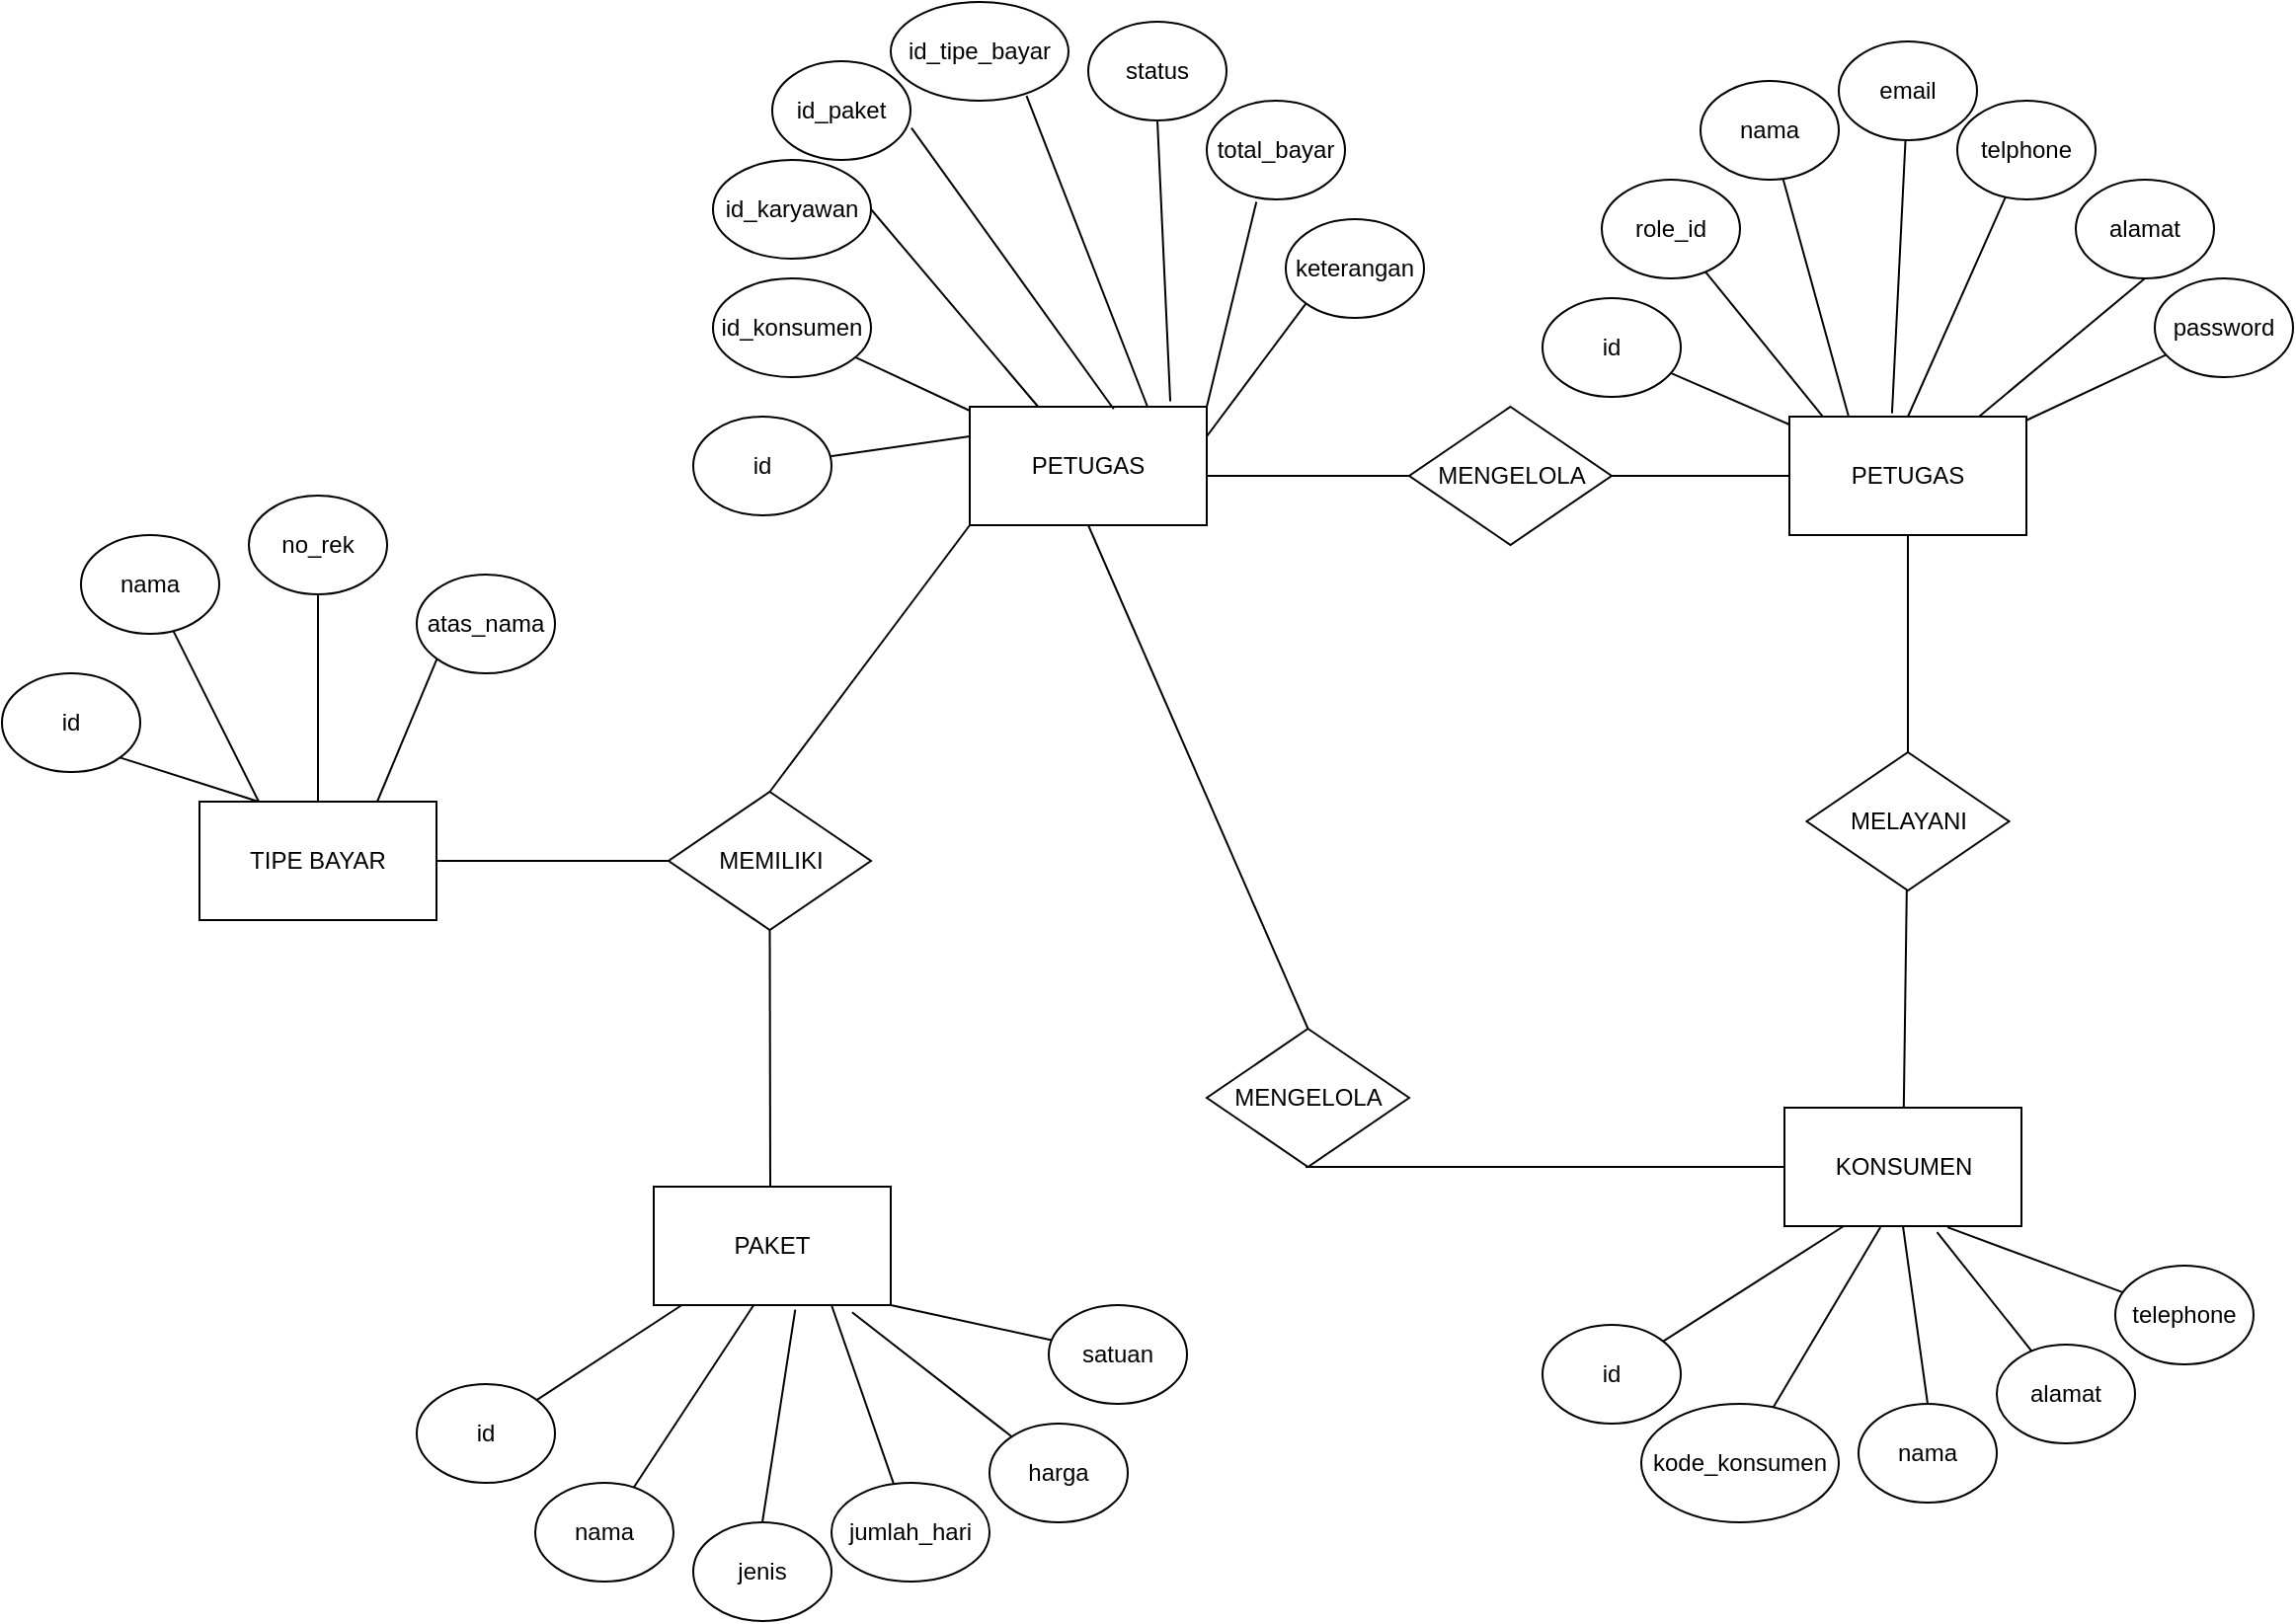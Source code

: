 <mxfile version="21.0.2" type="github">
  <diagram id="R2lEEEUBdFMjLlhIrx00" name="Page-1">
    <mxGraphModel dx="1617" dy="614" grid="1" gridSize="10" guides="1" tooltips="1" connect="1" arrows="1" fold="1" page="1" pageScale="1" pageWidth="850" pageHeight="1100" math="0" shadow="0" extFonts="Permanent Marker^https://fonts.googleapis.com/css?family=Permanent+Marker">
      <root>
        <mxCell id="0" />
        <mxCell id="1" parent="0" />
        <mxCell id="-IQZokLg9HPsCP2TqPp4-1" value="password" style="ellipse;whiteSpace=wrap;html=1;" vertex="1" parent="1">
          <mxGeometry x="750" y="200" width="70" height="50" as="geometry" />
        </mxCell>
        <mxCell id="-IQZokLg9HPsCP2TqPp4-2" value="alamat" style="ellipse;whiteSpace=wrap;html=1;" vertex="1" parent="1">
          <mxGeometry x="710" y="150" width="70" height="50" as="geometry" />
        </mxCell>
        <mxCell id="-IQZokLg9HPsCP2TqPp4-3" value="email" style="ellipse;whiteSpace=wrap;html=1;" vertex="1" parent="1">
          <mxGeometry x="590" y="80" width="70" height="50" as="geometry" />
        </mxCell>
        <mxCell id="-IQZokLg9HPsCP2TqPp4-4" value="nama" style="ellipse;whiteSpace=wrap;html=1;" vertex="1" parent="1">
          <mxGeometry x="520" y="100" width="70" height="50" as="geometry" />
        </mxCell>
        <mxCell id="-IQZokLg9HPsCP2TqPp4-5" value="role_id" style="ellipse;whiteSpace=wrap;html=1;" vertex="1" parent="1">
          <mxGeometry x="470" y="150" width="70" height="50" as="geometry" />
        </mxCell>
        <mxCell id="-IQZokLg9HPsCP2TqPp4-6" value="id" style="ellipse;whiteSpace=wrap;html=1;" vertex="1" parent="1">
          <mxGeometry x="440" y="210" width="70" height="50" as="geometry" />
        </mxCell>
        <mxCell id="-IQZokLg9HPsCP2TqPp4-7" value="PETUGAS" style="rounded=0;whiteSpace=wrap;html=1;" vertex="1" parent="1">
          <mxGeometry x="565" y="270" width="120" height="60" as="geometry" />
        </mxCell>
        <mxCell id="-IQZokLg9HPsCP2TqPp4-8" value="" style="endArrow=none;html=1;rounded=0;" edge="1" parent="1" source="-IQZokLg9HPsCP2TqPp4-7" target="-IQZokLg9HPsCP2TqPp4-1">
          <mxGeometry width="50" height="50" relative="1" as="geometry">
            <mxPoint x="630" y="270" as="sourcePoint" />
            <mxPoint x="740" y="190" as="targetPoint" />
          </mxGeometry>
        </mxCell>
        <mxCell id="-IQZokLg9HPsCP2TqPp4-9" value="" style="endArrow=none;html=1;rounded=0;entryX=0.5;entryY=1;entryDx=0;entryDy=0;" edge="1" parent="1" source="-IQZokLg9HPsCP2TqPp4-7" target="-IQZokLg9HPsCP2TqPp4-2">
          <mxGeometry width="50" height="50" relative="1" as="geometry">
            <mxPoint x="430" y="290" as="sourcePoint" />
            <mxPoint x="480" y="240" as="targetPoint" />
          </mxGeometry>
        </mxCell>
        <mxCell id="-IQZokLg9HPsCP2TqPp4-10" value="telphone" style="ellipse;whiteSpace=wrap;html=1;" vertex="1" parent="1">
          <mxGeometry x="650" y="110" width="70" height="50" as="geometry" />
        </mxCell>
        <mxCell id="-IQZokLg9HPsCP2TqPp4-11" value="" style="endArrow=none;html=1;rounded=0;exitX=0.5;exitY=0;exitDx=0;exitDy=0;" edge="1" parent="1" source="-IQZokLg9HPsCP2TqPp4-7" target="-IQZokLg9HPsCP2TqPp4-10">
          <mxGeometry width="50" height="50" relative="1" as="geometry">
            <mxPoint x="430" y="290" as="sourcePoint" />
            <mxPoint x="480" y="240" as="targetPoint" />
          </mxGeometry>
        </mxCell>
        <mxCell id="-IQZokLg9HPsCP2TqPp4-12" value="" style="endArrow=none;html=1;rounded=0;exitX=0.433;exitY=-0.028;exitDx=0;exitDy=0;exitPerimeter=0;" edge="1" parent="1" source="-IQZokLg9HPsCP2TqPp4-7" target="-IQZokLg9HPsCP2TqPp4-3">
          <mxGeometry width="50" height="50" relative="1" as="geometry">
            <mxPoint x="430" y="290" as="sourcePoint" />
            <mxPoint x="480" y="240" as="targetPoint" />
          </mxGeometry>
        </mxCell>
        <mxCell id="-IQZokLg9HPsCP2TqPp4-14" value="" style="endArrow=none;html=1;rounded=0;entryX=0.25;entryY=0;entryDx=0;entryDy=0;" edge="1" parent="1" source="-IQZokLg9HPsCP2TqPp4-4" target="-IQZokLg9HPsCP2TqPp4-7">
          <mxGeometry width="50" height="50" relative="1" as="geometry">
            <mxPoint x="570" y="140" as="sourcePoint" />
            <mxPoint x="480" y="240" as="targetPoint" />
          </mxGeometry>
        </mxCell>
        <mxCell id="-IQZokLg9HPsCP2TqPp4-16" value="" style="endArrow=none;html=1;rounded=0;exitX=0.139;exitY=-0.006;exitDx=0;exitDy=0;exitPerimeter=0;" edge="1" parent="1" source="-IQZokLg9HPsCP2TqPp4-7" target="-IQZokLg9HPsCP2TqPp4-5">
          <mxGeometry width="50" height="50" relative="1" as="geometry">
            <mxPoint x="430" y="290" as="sourcePoint" />
            <mxPoint x="480" y="240" as="targetPoint" />
          </mxGeometry>
        </mxCell>
        <mxCell id="-IQZokLg9HPsCP2TqPp4-17" value="" style="endArrow=none;html=1;rounded=0;" edge="1" parent="1" source="-IQZokLg9HPsCP2TqPp4-7" target="-IQZokLg9HPsCP2TqPp4-6">
          <mxGeometry width="50" height="50" relative="1" as="geometry">
            <mxPoint x="430" y="290" as="sourcePoint" />
            <mxPoint x="510" y="250" as="targetPoint" />
          </mxGeometry>
        </mxCell>
        <mxCell id="-IQZokLg9HPsCP2TqPp4-18" value="" style="endArrow=none;html=1;rounded=0;" edge="1" parent="1" target="-IQZokLg9HPsCP2TqPp4-7">
          <mxGeometry width="50" height="50" relative="1" as="geometry">
            <mxPoint x="625" y="440" as="sourcePoint" />
            <mxPoint x="480" y="250" as="targetPoint" />
          </mxGeometry>
        </mxCell>
        <mxCell id="-IQZokLg9HPsCP2TqPp4-19" value="MELAYANI" style="rhombus;whiteSpace=wrap;html=1;" vertex="1" parent="1">
          <mxGeometry x="573.75" y="440" width="102.5" height="70" as="geometry" />
        </mxCell>
        <mxCell id="-IQZokLg9HPsCP2TqPp4-20" value="" style="endArrow=none;html=1;rounded=0;" edge="1" parent="1" source="-IQZokLg9HPsCP2TqPp4-21">
          <mxGeometry width="50" height="50" relative="1" as="geometry">
            <mxPoint x="624.41" y="620" as="sourcePoint" />
            <mxPoint x="624.41" y="510" as="targetPoint" />
          </mxGeometry>
        </mxCell>
        <mxCell id="-IQZokLg9HPsCP2TqPp4-21" value="KONSUMEN" style="rounded=0;whiteSpace=wrap;html=1;" vertex="1" parent="1">
          <mxGeometry x="562.5" y="620" width="120" height="60" as="geometry" />
        </mxCell>
        <mxCell id="-IQZokLg9HPsCP2TqPp4-22" value="id" style="ellipse;whiteSpace=wrap;html=1;" vertex="1" parent="1">
          <mxGeometry x="440" y="730" width="70" height="50" as="geometry" />
        </mxCell>
        <mxCell id="-IQZokLg9HPsCP2TqPp4-23" value="kode_konsumen" style="ellipse;whiteSpace=wrap;html=1;" vertex="1" parent="1">
          <mxGeometry x="490" y="770" width="100" height="60" as="geometry" />
        </mxCell>
        <mxCell id="-IQZokLg9HPsCP2TqPp4-24" value="nama" style="ellipse;whiteSpace=wrap;html=1;" vertex="1" parent="1">
          <mxGeometry x="600" y="770" width="70" height="50" as="geometry" />
        </mxCell>
        <mxCell id="-IQZokLg9HPsCP2TqPp4-25" value="alamat" style="ellipse;whiteSpace=wrap;html=1;" vertex="1" parent="1">
          <mxGeometry x="670" y="740" width="70" height="50" as="geometry" />
        </mxCell>
        <mxCell id="-IQZokLg9HPsCP2TqPp4-26" value="telephone" style="ellipse;whiteSpace=wrap;html=1;" vertex="1" parent="1">
          <mxGeometry x="730" y="700" width="70" height="50" as="geometry" />
        </mxCell>
        <mxCell id="-IQZokLg9HPsCP2TqPp4-27" value="" style="endArrow=none;html=1;rounded=0;entryX=0.25;entryY=1;entryDx=0;entryDy=0;" edge="1" parent="1" source="-IQZokLg9HPsCP2TqPp4-22" target="-IQZokLg9HPsCP2TqPp4-21">
          <mxGeometry width="50" height="50" relative="1" as="geometry">
            <mxPoint x="430" y="630" as="sourcePoint" />
            <mxPoint x="480" y="580" as="targetPoint" />
          </mxGeometry>
        </mxCell>
        <mxCell id="-IQZokLg9HPsCP2TqPp4-28" value="" style="endArrow=none;html=1;rounded=0;entryX=0.405;entryY=1.009;entryDx=0;entryDy=0;entryPerimeter=0;" edge="1" parent="1" source="-IQZokLg9HPsCP2TqPp4-23" target="-IQZokLg9HPsCP2TqPp4-21">
          <mxGeometry width="50" height="50" relative="1" as="geometry">
            <mxPoint x="430" y="630" as="sourcePoint" />
            <mxPoint x="480" y="580" as="targetPoint" />
          </mxGeometry>
        </mxCell>
        <mxCell id="-IQZokLg9HPsCP2TqPp4-30" value="" style="endArrow=none;html=1;rounded=0;entryX=0.5;entryY=0;entryDx=0;entryDy=0;exitX=0.5;exitY=1;exitDx=0;exitDy=0;" edge="1" parent="1" source="-IQZokLg9HPsCP2TqPp4-21" target="-IQZokLg9HPsCP2TqPp4-24">
          <mxGeometry width="50" height="50" relative="1" as="geometry">
            <mxPoint x="430" y="630" as="sourcePoint" />
            <mxPoint x="480" y="580" as="targetPoint" />
          </mxGeometry>
        </mxCell>
        <mxCell id="-IQZokLg9HPsCP2TqPp4-31" value="" style="endArrow=none;html=1;rounded=0;exitX=0.644;exitY=1.052;exitDx=0;exitDy=0;exitPerimeter=0;" edge="1" parent="1" source="-IQZokLg9HPsCP2TqPp4-21" target="-IQZokLg9HPsCP2TqPp4-25">
          <mxGeometry width="50" height="50" relative="1" as="geometry">
            <mxPoint x="430" y="630" as="sourcePoint" />
            <mxPoint x="480" y="580" as="targetPoint" />
          </mxGeometry>
        </mxCell>
        <mxCell id="-IQZokLg9HPsCP2TqPp4-32" value="" style="endArrow=none;html=1;rounded=0;exitX=0.688;exitY=1.009;exitDx=0;exitDy=0;exitPerimeter=0;" edge="1" parent="1" source="-IQZokLg9HPsCP2TqPp4-21" target="-IQZokLg9HPsCP2TqPp4-26">
          <mxGeometry width="50" height="50" relative="1" as="geometry">
            <mxPoint x="430" y="630" as="sourcePoint" />
            <mxPoint x="480" y="580" as="targetPoint" />
          </mxGeometry>
        </mxCell>
        <mxCell id="-IQZokLg9HPsCP2TqPp4-36" value="" style="endArrow=none;html=1;rounded=0;entryX=0;entryY=0.5;entryDx=0;entryDy=0;" edge="1" parent="1" target="-IQZokLg9HPsCP2TqPp4-21">
          <mxGeometry width="50" height="50" relative="1" as="geometry">
            <mxPoint x="320" y="650" as="sourcePoint" />
            <mxPoint x="480" y="580" as="targetPoint" />
          </mxGeometry>
        </mxCell>
        <mxCell id="-IQZokLg9HPsCP2TqPp4-37" value="MENGELOLA" style="rhombus;whiteSpace=wrap;html=1;" vertex="1" parent="1">
          <mxGeometry x="270" y="580" width="102.5" height="70" as="geometry" />
        </mxCell>
        <mxCell id="-IQZokLg9HPsCP2TqPp4-38" value="" style="endArrow=none;html=1;rounded=0;entryX=0;entryY=0.5;entryDx=0;entryDy=0;" edge="1" parent="1" target="-IQZokLg9HPsCP2TqPp4-7">
          <mxGeometry width="50" height="50" relative="1" as="geometry">
            <mxPoint x="470" y="300" as="sourcePoint" />
            <mxPoint x="480" y="410" as="targetPoint" />
          </mxGeometry>
        </mxCell>
        <mxCell id="-IQZokLg9HPsCP2TqPp4-39" value="MENGELOLA" style="rhombus;whiteSpace=wrap;html=1;" vertex="1" parent="1">
          <mxGeometry x="372.5" y="265" width="102.5" height="70" as="geometry" />
        </mxCell>
        <mxCell id="-IQZokLg9HPsCP2TqPp4-40" value="" style="endArrow=none;html=1;rounded=0;exitX=0.5;exitY=0;exitDx=0;exitDy=0;entryX=0.5;entryY=1;entryDx=0;entryDy=0;" edge="1" parent="1" source="-IQZokLg9HPsCP2TqPp4-37" target="-IQZokLg9HPsCP2TqPp4-41">
          <mxGeometry width="50" height="50" relative="1" as="geometry">
            <mxPoint x="430" y="460" as="sourcePoint" />
            <mxPoint x="220" y="330" as="targetPoint" />
          </mxGeometry>
        </mxCell>
        <mxCell id="-IQZokLg9HPsCP2TqPp4-41" value="PETUGAS" style="rounded=0;whiteSpace=wrap;html=1;" vertex="1" parent="1">
          <mxGeometry x="150" y="265" width="120" height="60" as="geometry" />
        </mxCell>
        <mxCell id="-IQZokLg9HPsCP2TqPp4-42" value="" style="endArrow=none;html=1;rounded=0;exitX=0;exitY=0.5;exitDx=0;exitDy=0;" edge="1" parent="1" source="-IQZokLg9HPsCP2TqPp4-39">
          <mxGeometry width="50" height="50" relative="1" as="geometry">
            <mxPoint x="430" y="460" as="sourcePoint" />
            <mxPoint x="270" y="300" as="targetPoint" />
          </mxGeometry>
        </mxCell>
        <mxCell id="-IQZokLg9HPsCP2TqPp4-43" value="keterangan" style="ellipse;whiteSpace=wrap;html=1;" vertex="1" parent="1">
          <mxGeometry x="310" y="170" width="70" height="50" as="geometry" />
        </mxCell>
        <mxCell id="-IQZokLg9HPsCP2TqPp4-44" value="" style="endArrow=none;html=1;rounded=0;entryX=0;entryY=1;entryDx=0;entryDy=0;exitX=1;exitY=0.25;exitDx=0;exitDy=0;" edge="1" parent="1" source="-IQZokLg9HPsCP2TqPp4-41" target="-IQZokLg9HPsCP2TqPp4-43">
          <mxGeometry width="50" height="50" relative="1" as="geometry">
            <mxPoint x="430" y="460" as="sourcePoint" />
            <mxPoint x="480" y="410" as="targetPoint" />
          </mxGeometry>
        </mxCell>
        <mxCell id="-IQZokLg9HPsCP2TqPp4-45" value="total_bayar" style="ellipse;whiteSpace=wrap;html=1;" vertex="1" parent="1">
          <mxGeometry x="270" y="110" width="70" height="50" as="geometry" />
        </mxCell>
        <mxCell id="-IQZokLg9HPsCP2TqPp4-46" value="" style="endArrow=none;html=1;rounded=0;entryX=0.359;entryY=1.024;entryDx=0;entryDy=0;entryPerimeter=0;exitX=1;exitY=0;exitDx=0;exitDy=0;" edge="1" parent="1" source="-IQZokLg9HPsCP2TqPp4-41" target="-IQZokLg9HPsCP2TqPp4-45">
          <mxGeometry width="50" height="50" relative="1" as="geometry">
            <mxPoint x="430" y="460" as="sourcePoint" />
            <mxPoint x="480" y="410" as="targetPoint" />
          </mxGeometry>
        </mxCell>
        <mxCell id="-IQZokLg9HPsCP2TqPp4-48" value="status" style="ellipse;whiteSpace=wrap;html=1;" vertex="1" parent="1">
          <mxGeometry x="210" y="70" width="70" height="50" as="geometry" />
        </mxCell>
        <mxCell id="-IQZokLg9HPsCP2TqPp4-49" value="" style="endArrow=none;html=1;rounded=0;entryX=0.5;entryY=1;entryDx=0;entryDy=0;exitX=0.846;exitY=-0.046;exitDx=0;exitDy=0;exitPerimeter=0;" edge="1" parent="1" source="-IQZokLg9HPsCP2TqPp4-41" target="-IQZokLg9HPsCP2TqPp4-48">
          <mxGeometry width="50" height="50" relative="1" as="geometry">
            <mxPoint x="250" y="260" as="sourcePoint" />
            <mxPoint x="480" y="270" as="targetPoint" />
          </mxGeometry>
        </mxCell>
        <mxCell id="-IQZokLg9HPsCP2TqPp4-50" value="id_tipe_bayar" style="ellipse;whiteSpace=wrap;html=1;" vertex="1" parent="1">
          <mxGeometry x="110" y="60" width="90" height="50" as="geometry" />
        </mxCell>
        <mxCell id="-IQZokLg9HPsCP2TqPp4-51" value="" style="endArrow=none;html=1;rounded=0;entryX=0.764;entryY=0.952;entryDx=0;entryDy=0;entryPerimeter=0;exitX=0.75;exitY=0;exitDx=0;exitDy=0;" edge="1" parent="1" source="-IQZokLg9HPsCP2TqPp4-41" target="-IQZokLg9HPsCP2TqPp4-50">
          <mxGeometry width="50" height="50" relative="1" as="geometry">
            <mxPoint x="430" y="320" as="sourcePoint" />
            <mxPoint x="480" y="270" as="targetPoint" />
          </mxGeometry>
        </mxCell>
        <mxCell id="-IQZokLg9HPsCP2TqPp4-53" value="id_paket" style="ellipse;whiteSpace=wrap;html=1;" vertex="1" parent="1">
          <mxGeometry x="50" y="90" width="70" height="50" as="geometry" />
        </mxCell>
        <mxCell id="-IQZokLg9HPsCP2TqPp4-54" value="" style="endArrow=none;html=1;rounded=0;entryX=1.007;entryY=0.676;entryDx=0;entryDy=0;entryPerimeter=0;exitX=0.607;exitY=0.019;exitDx=0;exitDy=0;exitPerimeter=0;" edge="1" parent="1" source="-IQZokLg9HPsCP2TqPp4-41" target="-IQZokLg9HPsCP2TqPp4-53">
          <mxGeometry width="50" height="50" relative="1" as="geometry">
            <mxPoint x="220" y="260" as="sourcePoint" />
            <mxPoint x="220" y="270" as="targetPoint" />
          </mxGeometry>
        </mxCell>
        <mxCell id="-IQZokLg9HPsCP2TqPp4-55" value="id_karyawan" style="ellipse;whiteSpace=wrap;html=1;" vertex="1" parent="1">
          <mxGeometry x="20" y="140" width="80" height="50" as="geometry" />
        </mxCell>
        <mxCell id="-IQZokLg9HPsCP2TqPp4-56" value="" style="endArrow=none;html=1;rounded=0;entryX=1;entryY=0.5;entryDx=0;entryDy=0;" edge="1" parent="1" source="-IQZokLg9HPsCP2TqPp4-41" target="-IQZokLg9HPsCP2TqPp4-55">
          <mxGeometry width="50" height="50" relative="1" as="geometry">
            <mxPoint x="170" y="320" as="sourcePoint" />
            <mxPoint x="220" y="270" as="targetPoint" />
          </mxGeometry>
        </mxCell>
        <mxCell id="-IQZokLg9HPsCP2TqPp4-57" value="id_konsumen" style="ellipse;whiteSpace=wrap;html=1;" vertex="1" parent="1">
          <mxGeometry x="20" y="200" width="80" height="50" as="geometry" />
        </mxCell>
        <mxCell id="-IQZokLg9HPsCP2TqPp4-58" value="" style="endArrow=none;html=1;rounded=0;" edge="1" parent="1" source="-IQZokLg9HPsCP2TqPp4-41" target="-IQZokLg9HPsCP2TqPp4-57">
          <mxGeometry width="50" height="50" relative="1" as="geometry">
            <mxPoint x="170" y="320" as="sourcePoint" />
            <mxPoint x="220" y="270" as="targetPoint" />
          </mxGeometry>
        </mxCell>
        <mxCell id="-IQZokLg9HPsCP2TqPp4-60" value="id" style="ellipse;whiteSpace=wrap;html=1;" vertex="1" parent="1">
          <mxGeometry x="10" y="270" width="70" height="50" as="geometry" />
        </mxCell>
        <mxCell id="-IQZokLg9HPsCP2TqPp4-61" value="" style="endArrow=none;html=1;rounded=0;exitX=0;exitY=0.25;exitDx=0;exitDy=0;" edge="1" parent="1" source="-IQZokLg9HPsCP2TqPp4-41" target="-IQZokLg9HPsCP2TqPp4-60">
          <mxGeometry width="50" height="50" relative="1" as="geometry">
            <mxPoint x="170" y="320" as="sourcePoint" />
            <mxPoint x="220" y="270" as="targetPoint" />
          </mxGeometry>
        </mxCell>
        <mxCell id="-IQZokLg9HPsCP2TqPp4-62" value="MEMILIKI" style="rhombus;whiteSpace=wrap;html=1;" vertex="1" parent="1">
          <mxGeometry x="-2.5" y="460" width="102.5" height="70" as="geometry" />
        </mxCell>
        <mxCell id="-IQZokLg9HPsCP2TqPp4-63" value="" style="endArrow=none;html=1;rounded=0;entryX=0;entryY=1;entryDx=0;entryDy=0;exitX=0.5;exitY=0;exitDx=0;exitDy=0;" edge="1" parent="1" source="-IQZokLg9HPsCP2TqPp4-62" target="-IQZokLg9HPsCP2TqPp4-41">
          <mxGeometry width="50" height="50" relative="1" as="geometry">
            <mxPoint x="170" y="500" as="sourcePoint" />
            <mxPoint x="220" y="450" as="targetPoint" />
          </mxGeometry>
        </mxCell>
        <mxCell id="-IQZokLg9HPsCP2TqPp4-64" value="" style="endArrow=none;html=1;rounded=0;exitX=0;exitY=0.5;exitDx=0;exitDy=0;" edge="1" parent="1" source="-IQZokLg9HPsCP2TqPp4-62">
          <mxGeometry width="50" height="50" relative="1" as="geometry">
            <mxPoint x="170" y="500" as="sourcePoint" />
            <mxPoint x="-120" y="495" as="targetPoint" />
          </mxGeometry>
        </mxCell>
        <mxCell id="-IQZokLg9HPsCP2TqPp4-65" value="TIPE BAYAR" style="rounded=0;whiteSpace=wrap;html=1;" vertex="1" parent="1">
          <mxGeometry x="-240" y="465" width="120" height="60" as="geometry" />
        </mxCell>
        <mxCell id="-IQZokLg9HPsCP2TqPp4-66" value="" style="endArrow=none;html=1;rounded=0;entryX=0.5;entryY=1;entryDx=0;entryDy=0;" edge="1" parent="1" target="-IQZokLg9HPsCP2TqPp4-62">
          <mxGeometry width="50" height="50" relative="1" as="geometry">
            <mxPoint x="49" y="660" as="sourcePoint" />
            <mxPoint x="-230" y="450" as="targetPoint" />
          </mxGeometry>
        </mxCell>
        <mxCell id="-IQZokLg9HPsCP2TqPp4-67" value="PAKET" style="rounded=0;whiteSpace=wrap;html=1;" vertex="1" parent="1">
          <mxGeometry x="-10" y="660" width="120" height="60" as="geometry" />
        </mxCell>
        <mxCell id="-IQZokLg9HPsCP2TqPp4-68" value="id" style="ellipse;whiteSpace=wrap;html=1;" vertex="1" parent="1">
          <mxGeometry x="-340" y="400" width="70" height="50" as="geometry" />
        </mxCell>
        <mxCell id="-IQZokLg9HPsCP2TqPp4-69" value="nama" style="ellipse;whiteSpace=wrap;html=1;" vertex="1" parent="1">
          <mxGeometry x="-300" y="330" width="70" height="50" as="geometry" />
        </mxCell>
        <mxCell id="-IQZokLg9HPsCP2TqPp4-70" value="no_rek" style="ellipse;whiteSpace=wrap;html=1;" vertex="1" parent="1">
          <mxGeometry x="-215" y="310" width="70" height="50" as="geometry" />
        </mxCell>
        <mxCell id="-IQZokLg9HPsCP2TqPp4-71" value="atas_nama" style="ellipse;whiteSpace=wrap;html=1;" vertex="1" parent="1">
          <mxGeometry x="-130" y="350" width="70" height="50" as="geometry" />
        </mxCell>
        <mxCell id="-IQZokLg9HPsCP2TqPp4-73" value="" style="endArrow=none;html=1;rounded=0;entryX=1;entryY=1;entryDx=0;entryDy=0;exitX=0.25;exitY=0;exitDx=0;exitDy=0;" edge="1" parent="1" source="-IQZokLg9HPsCP2TqPp4-65" target="-IQZokLg9HPsCP2TqPp4-68">
          <mxGeometry width="50" height="50" relative="1" as="geometry">
            <mxPoint x="-280" y="500" as="sourcePoint" />
            <mxPoint x="-230" y="450" as="targetPoint" />
          </mxGeometry>
        </mxCell>
        <mxCell id="-IQZokLg9HPsCP2TqPp4-75" value="" style="endArrow=none;html=1;rounded=0;exitX=0.25;exitY=0;exitDx=0;exitDy=0;" edge="1" parent="1" source="-IQZokLg9HPsCP2TqPp4-65" target="-IQZokLg9HPsCP2TqPp4-69">
          <mxGeometry width="50" height="50" relative="1" as="geometry">
            <mxPoint x="-280" y="500" as="sourcePoint" />
            <mxPoint x="-230" y="450" as="targetPoint" />
          </mxGeometry>
        </mxCell>
        <mxCell id="-IQZokLg9HPsCP2TqPp4-76" value="" style="endArrow=none;html=1;rounded=0;" edge="1" parent="1" source="-IQZokLg9HPsCP2TqPp4-65" target="-IQZokLg9HPsCP2TqPp4-70">
          <mxGeometry width="50" height="50" relative="1" as="geometry">
            <mxPoint x="-280" y="500" as="sourcePoint" />
            <mxPoint x="-230" y="450" as="targetPoint" />
          </mxGeometry>
        </mxCell>
        <mxCell id="-IQZokLg9HPsCP2TqPp4-77" value="" style="endArrow=none;html=1;rounded=0;entryX=0;entryY=1;entryDx=0;entryDy=0;exitX=0.75;exitY=0;exitDx=0;exitDy=0;" edge="1" parent="1" source="-IQZokLg9HPsCP2TqPp4-65" target="-IQZokLg9HPsCP2TqPp4-71">
          <mxGeometry width="50" height="50" relative="1" as="geometry">
            <mxPoint x="-280" y="500" as="sourcePoint" />
            <mxPoint x="-230" y="450" as="targetPoint" />
          </mxGeometry>
        </mxCell>
        <mxCell id="-IQZokLg9HPsCP2TqPp4-78" value="id" style="ellipse;whiteSpace=wrap;html=1;" vertex="1" parent="1">
          <mxGeometry x="-130" y="760" width="70" height="50" as="geometry" />
        </mxCell>
        <mxCell id="-IQZokLg9HPsCP2TqPp4-79" value="nama" style="ellipse;whiteSpace=wrap;html=1;" vertex="1" parent="1">
          <mxGeometry x="-70" y="810" width="70" height="50" as="geometry" />
        </mxCell>
        <mxCell id="-IQZokLg9HPsCP2TqPp4-80" value="jenis" style="ellipse;whiteSpace=wrap;html=1;" vertex="1" parent="1">
          <mxGeometry x="10" y="830" width="70" height="50" as="geometry" />
        </mxCell>
        <mxCell id="-IQZokLg9HPsCP2TqPp4-83" value="jumlah_hari" style="ellipse;whiteSpace=wrap;html=1;" vertex="1" parent="1">
          <mxGeometry x="80" y="810" width="80" height="50" as="geometry" />
        </mxCell>
        <mxCell id="-IQZokLg9HPsCP2TqPp4-85" value="harga" style="ellipse;whiteSpace=wrap;html=1;" vertex="1" parent="1">
          <mxGeometry x="160" y="780" width="70" height="50" as="geometry" />
        </mxCell>
        <mxCell id="-IQZokLg9HPsCP2TqPp4-86" value="satuan" style="ellipse;whiteSpace=wrap;html=1;" vertex="1" parent="1">
          <mxGeometry x="190" y="720" width="70" height="50" as="geometry" />
        </mxCell>
        <mxCell id="-IQZokLg9HPsCP2TqPp4-88" value="" style="endArrow=none;html=1;rounded=0;" edge="1" parent="1" source="-IQZokLg9HPsCP2TqPp4-78" target="-IQZokLg9HPsCP2TqPp4-67">
          <mxGeometry width="50" height="50" relative="1" as="geometry">
            <mxPoint x="-90" y="750" as="sourcePoint" />
            <mxPoint x="-40" y="700" as="targetPoint" />
          </mxGeometry>
        </mxCell>
        <mxCell id="-IQZokLg9HPsCP2TqPp4-89" value="" style="endArrow=none;html=1;rounded=0;entryX=0.423;entryY=0.996;entryDx=0;entryDy=0;entryPerimeter=0;" edge="1" parent="1" source="-IQZokLg9HPsCP2TqPp4-79" target="-IQZokLg9HPsCP2TqPp4-67">
          <mxGeometry width="50" height="50" relative="1" as="geometry">
            <mxPoint x="-90" y="750" as="sourcePoint" />
            <mxPoint x="-40" y="700" as="targetPoint" />
          </mxGeometry>
        </mxCell>
        <mxCell id="-IQZokLg9HPsCP2TqPp4-90" value="" style="endArrow=none;html=1;rounded=0;entryX=0.597;entryY=1.039;entryDx=0;entryDy=0;entryPerimeter=0;exitX=0.5;exitY=0;exitDx=0;exitDy=0;" edge="1" parent="1" source="-IQZokLg9HPsCP2TqPp4-80" target="-IQZokLg9HPsCP2TqPp4-67">
          <mxGeometry width="50" height="50" relative="1" as="geometry">
            <mxPoint x="-90" y="750" as="sourcePoint" />
            <mxPoint x="-40" y="700" as="targetPoint" />
          </mxGeometry>
        </mxCell>
        <mxCell id="-IQZokLg9HPsCP2TqPp4-91" value="" style="endArrow=none;html=1;rounded=0;exitX=0.75;exitY=1;exitDx=0;exitDy=0;" edge="1" parent="1" source="-IQZokLg9HPsCP2TqPp4-67" target="-IQZokLg9HPsCP2TqPp4-83">
          <mxGeometry width="50" height="50" relative="1" as="geometry">
            <mxPoint x="-90" y="750" as="sourcePoint" />
            <mxPoint x="-40" y="700" as="targetPoint" />
          </mxGeometry>
        </mxCell>
        <mxCell id="-IQZokLg9HPsCP2TqPp4-92" value="" style="endArrow=none;html=1;rounded=0;exitX=0.837;exitY=1.061;exitDx=0;exitDy=0;exitPerimeter=0;" edge="1" parent="1" source="-IQZokLg9HPsCP2TqPp4-67" target="-IQZokLg9HPsCP2TqPp4-85">
          <mxGeometry width="50" height="50" relative="1" as="geometry">
            <mxPoint x="-90" y="750" as="sourcePoint" />
            <mxPoint x="-40" y="700" as="targetPoint" />
          </mxGeometry>
        </mxCell>
        <mxCell id="-IQZokLg9HPsCP2TqPp4-94" value="" style="endArrow=none;html=1;rounded=0;exitX=1;exitY=1;exitDx=0;exitDy=0;" edge="1" parent="1" source="-IQZokLg9HPsCP2TqPp4-67" target="-IQZokLg9HPsCP2TqPp4-86">
          <mxGeometry width="50" height="50" relative="1" as="geometry">
            <mxPoint x="-90" y="750" as="sourcePoint" />
            <mxPoint x="-40" y="700" as="targetPoint" />
          </mxGeometry>
        </mxCell>
      </root>
    </mxGraphModel>
  </diagram>
</mxfile>
